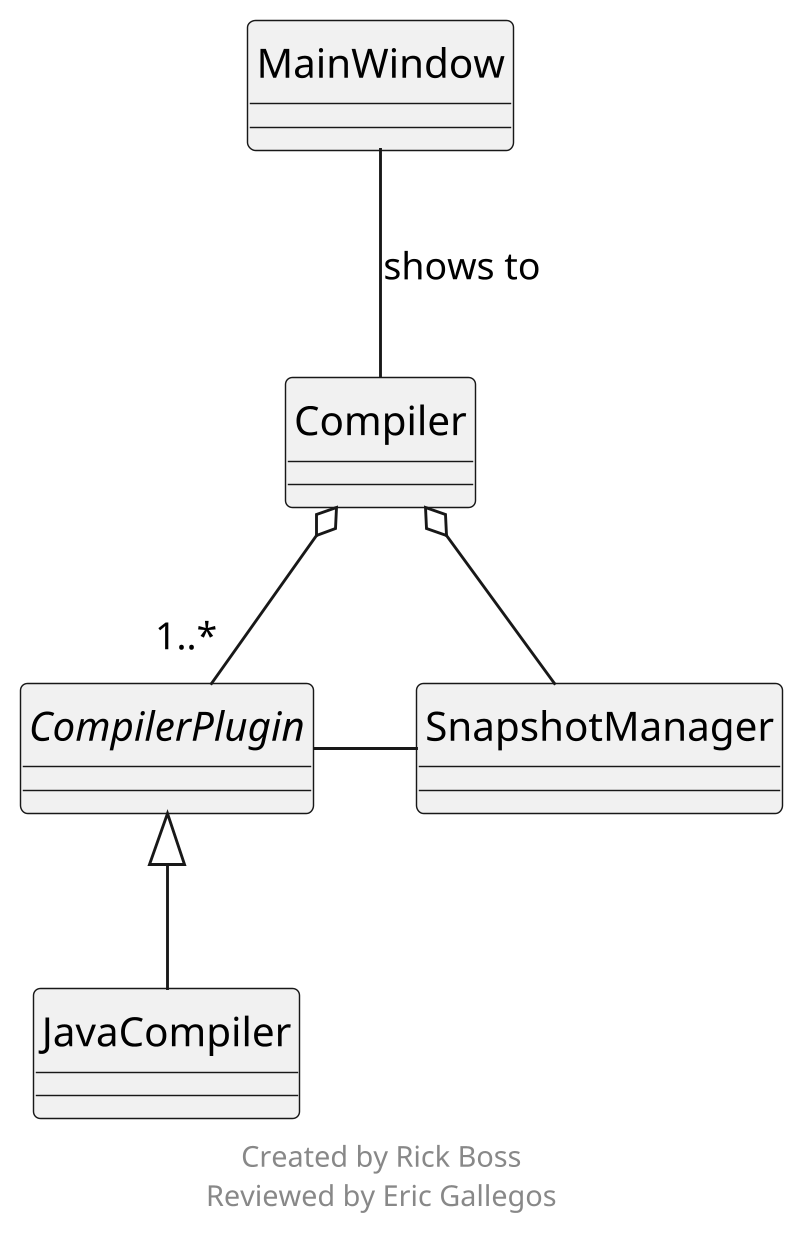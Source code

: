 @startuml

scale 800 width
hide circles

footer
Created by Rick Boss
Reviewed by Eric Gallegos
endfooter

class MainWindow
interface CompilerPlugin 
class JavaCompiler
class Compiler      
class SnapshotManager 

MainWindow -d- Compiler : shows to
JavaCompiler -u-|> CompilerPlugin
Compiler o--"1..*" CompilerPlugin
Compiler o-- SnapshotManager
SnapshotManager -l- CompilerPlugin
@enduml